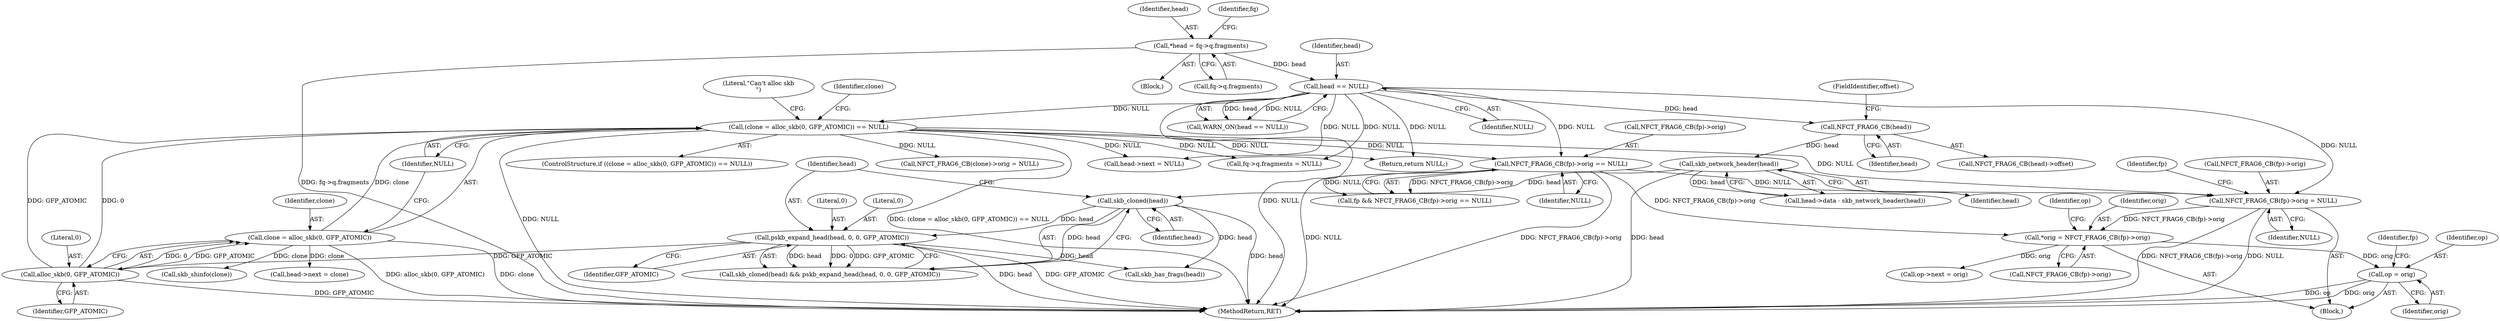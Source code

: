 digraph "0_linux_9e2dcf72023d1447f09c47d77c99b0c49659e5ce_0@pointer" {
"1000535" [label="(Call,op = orig)"];
"1000524" [label="(Call,*orig = NFCT_FRAG6_CB(fp)->orig)"];
"1000498" [label="(Call,NFCT_FRAG6_CB(fp)->orig == NULL)"];
"1000125" [label="(Call,head == NULL)"];
"1000114" [label="(Call,*head = fq->q.fragments)"];
"1000187" [label="(Call,(clone = alloc_skb(0, GFP_ATOMIC)) == NULL)"];
"1000188" [label="(Call,clone = alloc_skb(0, GFP_ATOMIC))"];
"1000190" [label="(Call,alloc_skb(0, GFP_ATOMIC))"];
"1000167" [label="(Call,pskb_expand_head(head, 0, 0, GFP_ATOMIC))"];
"1000165" [label="(Call,skb_cloned(head))"];
"1000142" [label="(Call,skb_network_header(head))"];
"1000131" [label="(Call,NFCT_FRAG6_CB(head))"];
"1000538" [label="(Call,NFCT_FRAG6_CB(fp)->orig = NULL)"];
"1000166" [label="(Identifier,head)"];
"1000482" [label="(Call,fq->q.fragments = NULL)"];
"1000188" [label="(Call,clone = alloc_skb(0, GFP_ATOMIC))"];
"1000126" [label="(Identifier,head)"];
"1000503" [label="(Identifier,NULL)"];
"1000196" [label="(Literal,\"Can't alloc skb\n\")"];
"1000526" [label="(Call,NFCT_FRAG6_CB(fp)->orig)"];
"1000186" [label="(ControlStructure,if ((clone = alloc_skb(0, GFP_ATOMIC)) == NULL))"];
"1000191" [label="(Literal,0)"];
"1000522" [label="(Block,)"];
"1000177" [label="(Call,skb_has_frags(head))"];
"1000212" [label="(Call,skb_shinfo(clone))"];
"1000143" [label="(Identifier,head)"];
"1000530" [label="(Call,op->next = orig)"];
"1000167" [label="(Call,pskb_expand_head(head, 0, 0, GFP_ATOMIC))"];
"1000496" [label="(Call,fp && NFCT_FRAG6_CB(fp)->orig == NULL)"];
"1000130" [label="(Call,NFCT_FRAG6_CB(head)->offset)"];
"1000205" [label="(Call,head->next = clone)"];
"1000498" [label="(Call,NFCT_FRAG6_CB(fp)->orig == NULL)"];
"1000518" [label="(Identifier,fp)"];
"1000499" [label="(Call,NFCT_FRAG6_CB(fp)->orig)"];
"1000171" [label="(Identifier,GFP_ATOMIC)"];
"1000165" [label="(Call,skb_cloned(head))"];
"1000110" [label="(Block,)"];
"1000189" [label="(Identifier,clone)"];
"1000535" [label="(Call,op = orig)"];
"1000190" [label="(Call,alloc_skb(0, GFP_ATOMIC))"];
"1000142" [label="(Call,skb_network_header(head))"];
"1000538" [label="(Call,NFCT_FRAG6_CB(fp)->orig = NULL)"];
"1000164" [label="(Call,skb_cloned(head) && pskb_expand_head(head, 0, 0, GFP_ATOMIC))"];
"1000536" [label="(Identifier,op)"];
"1000138" [label="(Call,head->data - skb_network_header(head))"];
"1000169" [label="(Literal,0)"];
"1000200" [label="(Identifier,clone)"];
"1000124" [label="(Call,WARN_ON(head == NULL))"];
"1000133" [label="(FieldIdentifier,offset)"];
"1000556" [label="(MethodReturn,RET)"];
"1000131" [label="(Call,NFCT_FRAG6_CB(head))"];
"1000554" [label="(Return,return NULL;)"];
"1000125" [label="(Call,head == NULL)"];
"1000541" [label="(Identifier,fp)"];
"1000187" [label="(Call,(clone = alloc_skb(0, GFP_ATOMIC)) == NULL)"];
"1000532" [label="(Identifier,op)"];
"1000127" [label="(Identifier,NULL)"];
"1000168" [label="(Identifier,head)"];
"1000539" [label="(Call,NFCT_FRAG6_CB(fp)->orig)"];
"1000282" [label="(Call,NFCT_FRAG6_CB(clone)->orig = NULL)"];
"1000116" [label="(Call,fq->q.fragments)"];
"1000115" [label="(Identifier,head)"];
"1000537" [label="(Identifier,orig)"];
"1000525" [label="(Identifier,orig)"];
"1000438" [label="(Call,head->next = NULL)"];
"1000192" [label="(Identifier,GFP_ATOMIC)"];
"1000114" [label="(Call,*head = fq->q.fragments)"];
"1000170" [label="(Literal,0)"];
"1000132" [label="(Identifier,head)"];
"1000524" [label="(Call,*orig = NFCT_FRAG6_CB(fp)->orig)"];
"1000543" [label="(Identifier,NULL)"];
"1000193" [label="(Identifier,NULL)"];
"1000123" [label="(Identifier,fq)"];
"1000535" -> "1000522"  [label="AST: "];
"1000535" -> "1000537"  [label="CFG: "];
"1000536" -> "1000535"  [label="AST: "];
"1000537" -> "1000535"  [label="AST: "];
"1000541" -> "1000535"  [label="CFG: "];
"1000535" -> "1000556"  [label="DDG: op"];
"1000535" -> "1000556"  [label="DDG: orig"];
"1000524" -> "1000535"  [label="DDG: orig"];
"1000524" -> "1000522"  [label="AST: "];
"1000524" -> "1000526"  [label="CFG: "];
"1000525" -> "1000524"  [label="AST: "];
"1000526" -> "1000524"  [label="AST: "];
"1000532" -> "1000524"  [label="CFG: "];
"1000498" -> "1000524"  [label="DDG: NFCT_FRAG6_CB(fp)->orig"];
"1000538" -> "1000524"  [label="DDG: NFCT_FRAG6_CB(fp)->orig"];
"1000524" -> "1000530"  [label="DDG: orig"];
"1000498" -> "1000496"  [label="AST: "];
"1000498" -> "1000503"  [label="CFG: "];
"1000499" -> "1000498"  [label="AST: "];
"1000503" -> "1000498"  [label="AST: "];
"1000496" -> "1000498"  [label="CFG: "];
"1000498" -> "1000556"  [label="DDG: NULL"];
"1000498" -> "1000556"  [label="DDG: NFCT_FRAG6_CB(fp)->orig"];
"1000498" -> "1000496"  [label="DDG: NFCT_FRAG6_CB(fp)->orig"];
"1000498" -> "1000496"  [label="DDG: NULL"];
"1000125" -> "1000498"  [label="DDG: NULL"];
"1000187" -> "1000498"  [label="DDG: NULL"];
"1000498" -> "1000538"  [label="DDG: NULL"];
"1000125" -> "1000124"  [label="AST: "];
"1000125" -> "1000127"  [label="CFG: "];
"1000126" -> "1000125"  [label="AST: "];
"1000127" -> "1000125"  [label="AST: "];
"1000124" -> "1000125"  [label="CFG: "];
"1000125" -> "1000556"  [label="DDG: NULL"];
"1000125" -> "1000124"  [label="DDG: head"];
"1000125" -> "1000124"  [label="DDG: NULL"];
"1000114" -> "1000125"  [label="DDG: head"];
"1000125" -> "1000131"  [label="DDG: head"];
"1000125" -> "1000187"  [label="DDG: NULL"];
"1000125" -> "1000438"  [label="DDG: NULL"];
"1000125" -> "1000482"  [label="DDG: NULL"];
"1000125" -> "1000538"  [label="DDG: NULL"];
"1000125" -> "1000554"  [label="DDG: NULL"];
"1000114" -> "1000110"  [label="AST: "];
"1000114" -> "1000116"  [label="CFG: "];
"1000115" -> "1000114"  [label="AST: "];
"1000116" -> "1000114"  [label="AST: "];
"1000123" -> "1000114"  [label="CFG: "];
"1000114" -> "1000556"  [label="DDG: fq->q.fragments"];
"1000187" -> "1000186"  [label="AST: "];
"1000187" -> "1000193"  [label="CFG: "];
"1000188" -> "1000187"  [label="AST: "];
"1000193" -> "1000187"  [label="AST: "];
"1000196" -> "1000187"  [label="CFG: "];
"1000200" -> "1000187"  [label="CFG: "];
"1000187" -> "1000556"  [label="DDG: (clone = alloc_skb(0, GFP_ATOMIC)) == NULL"];
"1000187" -> "1000556"  [label="DDG: NULL"];
"1000188" -> "1000187"  [label="DDG: clone"];
"1000190" -> "1000187"  [label="DDG: 0"];
"1000190" -> "1000187"  [label="DDG: GFP_ATOMIC"];
"1000187" -> "1000282"  [label="DDG: NULL"];
"1000187" -> "1000438"  [label="DDG: NULL"];
"1000187" -> "1000482"  [label="DDG: NULL"];
"1000187" -> "1000538"  [label="DDG: NULL"];
"1000187" -> "1000554"  [label="DDG: NULL"];
"1000188" -> "1000190"  [label="CFG: "];
"1000189" -> "1000188"  [label="AST: "];
"1000190" -> "1000188"  [label="AST: "];
"1000193" -> "1000188"  [label="CFG: "];
"1000188" -> "1000556"  [label="DDG: alloc_skb(0, GFP_ATOMIC)"];
"1000188" -> "1000556"  [label="DDG: clone"];
"1000190" -> "1000188"  [label="DDG: 0"];
"1000190" -> "1000188"  [label="DDG: GFP_ATOMIC"];
"1000188" -> "1000205"  [label="DDG: clone"];
"1000188" -> "1000212"  [label="DDG: clone"];
"1000190" -> "1000192"  [label="CFG: "];
"1000191" -> "1000190"  [label="AST: "];
"1000192" -> "1000190"  [label="AST: "];
"1000190" -> "1000556"  [label="DDG: GFP_ATOMIC"];
"1000167" -> "1000190"  [label="DDG: GFP_ATOMIC"];
"1000167" -> "1000164"  [label="AST: "];
"1000167" -> "1000171"  [label="CFG: "];
"1000168" -> "1000167"  [label="AST: "];
"1000169" -> "1000167"  [label="AST: "];
"1000170" -> "1000167"  [label="AST: "];
"1000171" -> "1000167"  [label="AST: "];
"1000164" -> "1000167"  [label="CFG: "];
"1000167" -> "1000556"  [label="DDG: head"];
"1000167" -> "1000556"  [label="DDG: GFP_ATOMIC"];
"1000167" -> "1000164"  [label="DDG: head"];
"1000167" -> "1000164"  [label="DDG: 0"];
"1000167" -> "1000164"  [label="DDG: GFP_ATOMIC"];
"1000165" -> "1000167"  [label="DDG: head"];
"1000167" -> "1000177"  [label="DDG: head"];
"1000165" -> "1000164"  [label="AST: "];
"1000165" -> "1000166"  [label="CFG: "];
"1000166" -> "1000165"  [label="AST: "];
"1000168" -> "1000165"  [label="CFG: "];
"1000164" -> "1000165"  [label="CFG: "];
"1000165" -> "1000556"  [label="DDG: head"];
"1000165" -> "1000164"  [label="DDG: head"];
"1000142" -> "1000165"  [label="DDG: head"];
"1000165" -> "1000177"  [label="DDG: head"];
"1000142" -> "1000138"  [label="AST: "];
"1000142" -> "1000143"  [label="CFG: "];
"1000143" -> "1000142"  [label="AST: "];
"1000138" -> "1000142"  [label="CFG: "];
"1000142" -> "1000556"  [label="DDG: head"];
"1000142" -> "1000138"  [label="DDG: head"];
"1000131" -> "1000142"  [label="DDG: head"];
"1000131" -> "1000130"  [label="AST: "];
"1000131" -> "1000132"  [label="CFG: "];
"1000132" -> "1000131"  [label="AST: "];
"1000133" -> "1000131"  [label="CFG: "];
"1000538" -> "1000522"  [label="AST: "];
"1000538" -> "1000543"  [label="CFG: "];
"1000539" -> "1000538"  [label="AST: "];
"1000543" -> "1000538"  [label="AST: "];
"1000518" -> "1000538"  [label="CFG: "];
"1000538" -> "1000556"  [label="DDG: NULL"];
"1000538" -> "1000556"  [label="DDG: NFCT_FRAG6_CB(fp)->orig"];
}
